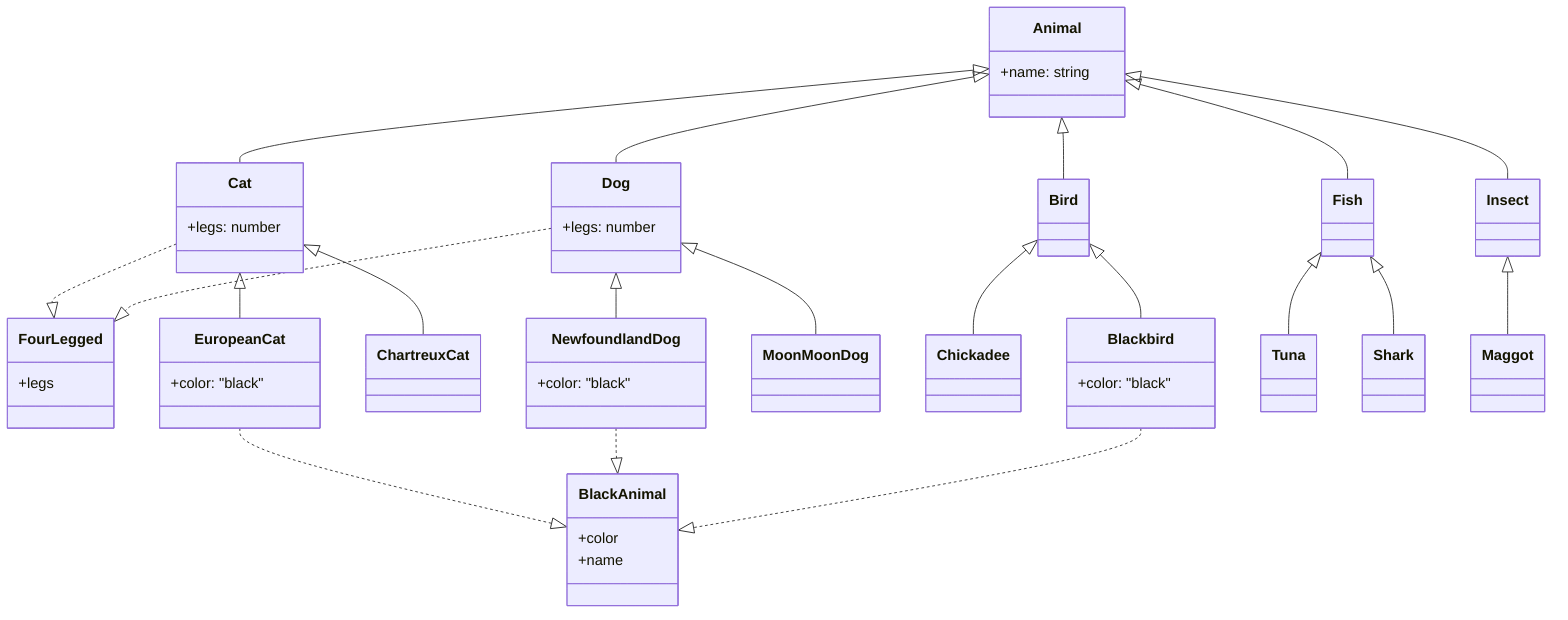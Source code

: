 %% docs\class-diagram.mmd

classDiagram
    %% --- Interfaces ---
    interface FourLegged
    interface BlackAnimal

    FourLegged : +legs
    BlackAnimal : +color
    BlackAnimal : +name

    %% --- Base class ---
    class Animal {
        +name: string
    }

    %% --- Cat hierarchy ---
    class Cat {
        +legs: number
    }
    Animal <|-- Cat
    Cat ..|> FourLegged

    class EuropeanCat {
        +color: "black"
    }
    Cat <|-- EuropeanCat
    EuropeanCat ..|> BlackAnimal

    class ChartreuxCat
    Cat <|-- ChartreuxCat

    %% --- Dog hierarchy ---
    class Dog {
        +legs: number
    }
    Animal <|-- Dog
    Dog ..|> FourLegged

    class NewfoundlandDog {
        +color: "black"
    }
    Dog <|-- NewfoundlandDog
    NewfoundlandDog ..|> BlackAnimal

    class MoonMoonDog
    Dog <|-- MoonMoonDog

    %% --- Bird hierarchy ---
    class Bird
    Animal <|-- Bird

    class Chickadee
    Bird <|-- Chickadee

    class Blackbird {
        +color: "black"
    }
    Bird <|-- Blackbird
    Blackbird ..|> BlackAnimal

    %% --- Fish hierarchy ---
    class Fish
    Animal <|-- Fish

    class Tuna
    Fish <|-- Tuna

    class Shark
    Fish <|-- Shark

    %% --- Insect hierarchy ---
    class Insect
    Animal <|-- Insect

    class Maggot
    Insect <|-- Maggot

    %% --- Notes ---
    %% ..|> is "implements"
    %% <|-- is "extends/inherits"